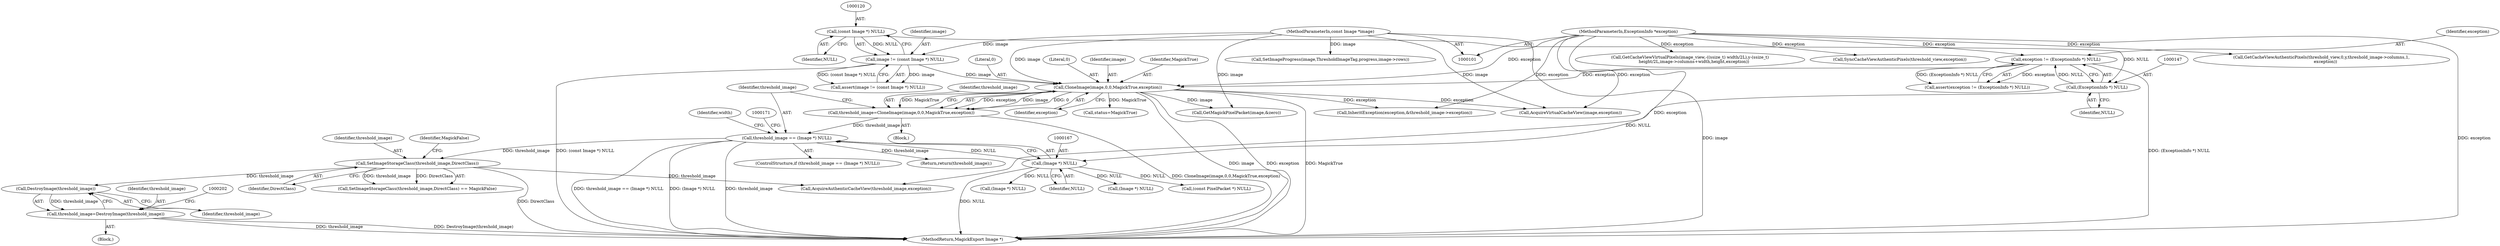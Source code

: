 digraph "0_ImageMagick6_35c7032723d85eee7318ff6c82f031fa2666b773@pointer" {
"1000198" [label="(Call,DestroyImage(threshold_image))"];
"1000185" [label="(Call,SetImageStorageClass(threshold_image,DirectClass))"];
"1000164" [label="(Call,threshold_image == (Image *) NULL)"];
"1000155" [label="(Call,threshold_image=CloneImage(image,0,0,MagickTrue,exception))"];
"1000157" [label="(Call,CloneImage(image,0,0,MagickTrue,exception))"];
"1000117" [label="(Call,image != (const Image *) NULL)"];
"1000102" [label="(MethodParameterIn,const Image *image)"];
"1000119" [label="(Call,(const Image *) NULL)"];
"1000144" [label="(Call,exception != (ExceptionInfo *) NULL)"];
"1000106" [label="(MethodParameterIn,ExceptionInfo *exception)"];
"1000146" [label="(Call,(ExceptionInfo *) NULL)"];
"1000166" [label="(Call,(Image *) NULL)"];
"1000196" [label="(Call,threshold_image=DestroyImage(threshold_image))"];
"1000145" [label="(Identifier,exception)"];
"1000168" [label="(Identifier,NULL)"];
"1000117" [label="(Call,image != (const Image *) NULL)"];
"1000223" [label="(Call,AcquireVirtualCacheView(image,exception))"];
"1000159" [label="(Literal,0)"];
"1000102" [label="(MethodParameterIn,const Image *image)"];
"1000118" [label="(Identifier,image)"];
"1000143" [label="(Call,assert(exception != (ExceptionInfo *) NULL))"];
"1000155" [label="(Call,threshold_image=CloneImage(image,0,0,MagickTrue,exception))"];
"1000189" [label="(Block,)"];
"1000201" [label="(Call,(Image *) NULL)"];
"1000210" [label="(Call,GetMagickPixelPacket(image,&zero))"];
"1000198" [label="(Call,DestroyImage(threshold_image))"];
"1000156" [label="(Identifier,threshold_image)"];
"1000106" [label="(MethodParameterIn,ExceptionInfo *exception)"];
"1000163" [label="(ControlStructure,if (threshold_image == (Image *) NULL))"];
"1000162" [label="(Identifier,exception)"];
"1000190" [label="(Call,InheritException(exception,&threshold_image->exception))"];
"1000262" [label="(Call,GetCacheViewVirtualPixels(image_view,-((ssize_t) width/2L),y-(ssize_t)\n      height/2L,image->columns+width,height,exception))"];
"1000121" [label="(Identifier,NULL)"];
"1000160" [label="(Literal,0)"];
"1000176" [label="(Identifier,width)"];
"1000181" [label="(Return,return(threshold_image);)"];
"1000165" [label="(Identifier,threshold_image)"];
"1000166" [label="(Call,(Image *) NULL)"];
"1000188" [label="(Identifier,MagickFalse)"];
"1000187" [label="(Identifier,DirectClass)"];
"1000158" [label="(Identifier,image)"];
"1000196" [label="(Call,threshold_image=DestroyImage(threshold_image))"];
"1000861" [label="(Call,SetImageProgress(image,ThresholdImageTag,progress,image->rows))"];
"1000185" [label="(Call,SetImageStorageClass(threshold_image,DirectClass))"];
"1000299" [label="(Call,(const PixelPacket *) NULL)"];
"1000157" [label="(Call,CloneImage(image,0,0,MagickTrue,exception))"];
"1000893" [label="(MethodReturn,MagickExport Image *)"];
"1000170" [label="(Call,(Image *) NULL)"];
"1000144" [label="(Call,exception != (ExceptionInfo *) NULL)"];
"1000228" [label="(Call,AcquireAuthenticCacheView(threshold_image,exception))"];
"1000186" [label="(Identifier,threshold_image)"];
"1000164" [label="(Call,threshold_image == (Image *) NULL)"];
"1000837" [label="(Call,SyncCacheViewAuthenticPixels(threshold_view,exception))"];
"1000119" [label="(Call,(const Image *) NULL)"];
"1000286" [label="(Call,GetCacheViewAuthenticPixels(threshold_view,0,y,threshold_image->columns,1,\n      exception))"];
"1000146" [label="(Call,(ExceptionInfo *) NULL)"];
"1000116" [label="(Call,assert(image != (const Image *) NULL))"];
"1000107" [label="(Block,)"];
"1000161" [label="(Identifier,MagickTrue)"];
"1000148" [label="(Identifier,NULL)"];
"1000199" [label="(Identifier,threshold_image)"];
"1000197" [label="(Identifier,threshold_image)"];
"1000204" [label="(Call,status=MagickTrue)"];
"1000184" [label="(Call,SetImageStorageClass(threshold_image,DirectClass) == MagickFalse)"];
"1000198" -> "1000196"  [label="AST: "];
"1000198" -> "1000199"  [label="CFG: "];
"1000199" -> "1000198"  [label="AST: "];
"1000196" -> "1000198"  [label="CFG: "];
"1000198" -> "1000196"  [label="DDG: threshold_image"];
"1000185" -> "1000198"  [label="DDG: threshold_image"];
"1000185" -> "1000184"  [label="AST: "];
"1000185" -> "1000187"  [label="CFG: "];
"1000186" -> "1000185"  [label="AST: "];
"1000187" -> "1000185"  [label="AST: "];
"1000188" -> "1000185"  [label="CFG: "];
"1000185" -> "1000893"  [label="DDG: DirectClass"];
"1000185" -> "1000184"  [label="DDG: threshold_image"];
"1000185" -> "1000184"  [label="DDG: DirectClass"];
"1000164" -> "1000185"  [label="DDG: threshold_image"];
"1000185" -> "1000228"  [label="DDG: threshold_image"];
"1000164" -> "1000163"  [label="AST: "];
"1000164" -> "1000166"  [label="CFG: "];
"1000165" -> "1000164"  [label="AST: "];
"1000166" -> "1000164"  [label="AST: "];
"1000171" -> "1000164"  [label="CFG: "];
"1000176" -> "1000164"  [label="CFG: "];
"1000164" -> "1000893"  [label="DDG: threshold_image == (Image *) NULL"];
"1000164" -> "1000893"  [label="DDG: (Image *) NULL"];
"1000164" -> "1000893"  [label="DDG: threshold_image"];
"1000155" -> "1000164"  [label="DDG: threshold_image"];
"1000166" -> "1000164"  [label="DDG: NULL"];
"1000164" -> "1000181"  [label="DDG: threshold_image"];
"1000155" -> "1000107"  [label="AST: "];
"1000155" -> "1000157"  [label="CFG: "];
"1000156" -> "1000155"  [label="AST: "];
"1000157" -> "1000155"  [label="AST: "];
"1000165" -> "1000155"  [label="CFG: "];
"1000155" -> "1000893"  [label="DDG: CloneImage(image,0,0,MagickTrue,exception)"];
"1000157" -> "1000155"  [label="DDG: exception"];
"1000157" -> "1000155"  [label="DDG: image"];
"1000157" -> "1000155"  [label="DDG: 0"];
"1000157" -> "1000155"  [label="DDG: MagickTrue"];
"1000157" -> "1000162"  [label="CFG: "];
"1000158" -> "1000157"  [label="AST: "];
"1000159" -> "1000157"  [label="AST: "];
"1000160" -> "1000157"  [label="AST: "];
"1000161" -> "1000157"  [label="AST: "];
"1000162" -> "1000157"  [label="AST: "];
"1000157" -> "1000893"  [label="DDG: image"];
"1000157" -> "1000893"  [label="DDG: exception"];
"1000157" -> "1000893"  [label="DDG: MagickTrue"];
"1000117" -> "1000157"  [label="DDG: image"];
"1000102" -> "1000157"  [label="DDG: image"];
"1000144" -> "1000157"  [label="DDG: exception"];
"1000106" -> "1000157"  [label="DDG: exception"];
"1000157" -> "1000190"  [label="DDG: exception"];
"1000157" -> "1000204"  [label="DDG: MagickTrue"];
"1000157" -> "1000210"  [label="DDG: image"];
"1000157" -> "1000223"  [label="DDG: exception"];
"1000117" -> "1000116"  [label="AST: "];
"1000117" -> "1000119"  [label="CFG: "];
"1000118" -> "1000117"  [label="AST: "];
"1000119" -> "1000117"  [label="AST: "];
"1000116" -> "1000117"  [label="CFG: "];
"1000117" -> "1000893"  [label="DDG: (const Image *) NULL"];
"1000117" -> "1000116"  [label="DDG: image"];
"1000117" -> "1000116"  [label="DDG: (const Image *) NULL"];
"1000102" -> "1000117"  [label="DDG: image"];
"1000119" -> "1000117"  [label="DDG: NULL"];
"1000102" -> "1000101"  [label="AST: "];
"1000102" -> "1000893"  [label="DDG: image"];
"1000102" -> "1000210"  [label="DDG: image"];
"1000102" -> "1000223"  [label="DDG: image"];
"1000102" -> "1000861"  [label="DDG: image"];
"1000119" -> "1000121"  [label="CFG: "];
"1000120" -> "1000119"  [label="AST: "];
"1000121" -> "1000119"  [label="AST: "];
"1000119" -> "1000146"  [label="DDG: NULL"];
"1000144" -> "1000143"  [label="AST: "];
"1000144" -> "1000146"  [label="CFG: "];
"1000145" -> "1000144"  [label="AST: "];
"1000146" -> "1000144"  [label="AST: "];
"1000143" -> "1000144"  [label="CFG: "];
"1000144" -> "1000893"  [label="DDG: (ExceptionInfo *) NULL"];
"1000144" -> "1000143"  [label="DDG: exception"];
"1000144" -> "1000143"  [label="DDG: (ExceptionInfo *) NULL"];
"1000106" -> "1000144"  [label="DDG: exception"];
"1000146" -> "1000144"  [label="DDG: NULL"];
"1000106" -> "1000101"  [label="AST: "];
"1000106" -> "1000893"  [label="DDG: exception"];
"1000106" -> "1000190"  [label="DDG: exception"];
"1000106" -> "1000223"  [label="DDG: exception"];
"1000106" -> "1000228"  [label="DDG: exception"];
"1000106" -> "1000262"  [label="DDG: exception"];
"1000106" -> "1000286"  [label="DDG: exception"];
"1000106" -> "1000837"  [label="DDG: exception"];
"1000146" -> "1000148"  [label="CFG: "];
"1000147" -> "1000146"  [label="AST: "];
"1000148" -> "1000146"  [label="AST: "];
"1000146" -> "1000166"  [label="DDG: NULL"];
"1000166" -> "1000168"  [label="CFG: "];
"1000167" -> "1000166"  [label="AST: "];
"1000168" -> "1000166"  [label="AST: "];
"1000166" -> "1000893"  [label="DDG: NULL"];
"1000166" -> "1000170"  [label="DDG: NULL"];
"1000166" -> "1000201"  [label="DDG: NULL"];
"1000166" -> "1000299"  [label="DDG: NULL"];
"1000196" -> "1000189"  [label="AST: "];
"1000197" -> "1000196"  [label="AST: "];
"1000202" -> "1000196"  [label="CFG: "];
"1000196" -> "1000893"  [label="DDG: threshold_image"];
"1000196" -> "1000893"  [label="DDG: DestroyImage(threshold_image)"];
}
